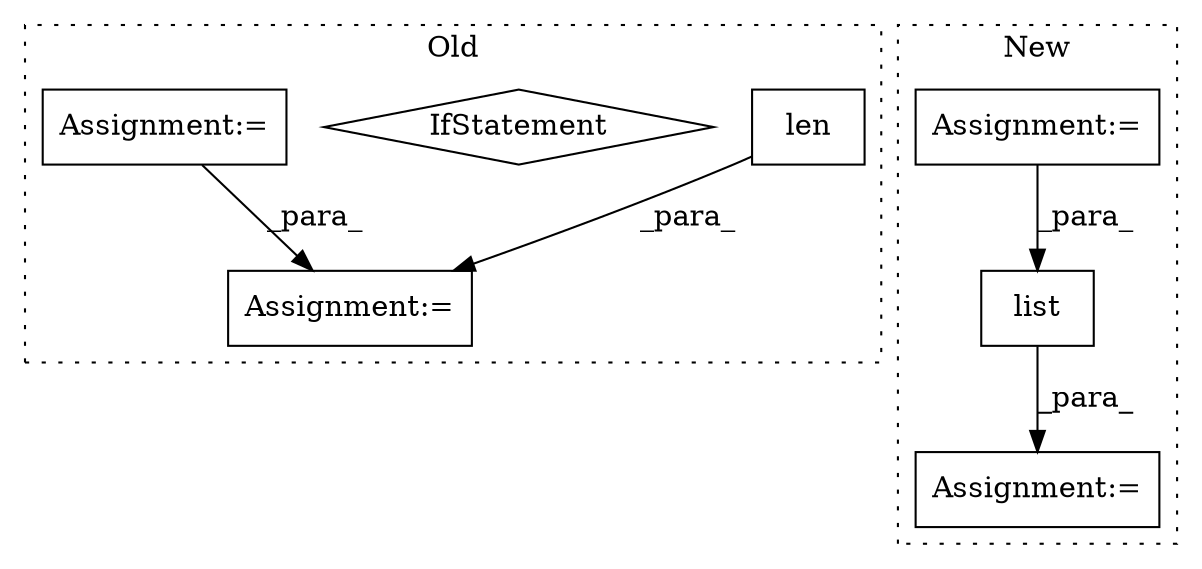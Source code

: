 digraph G {
subgraph cluster0 {
1 [label="len" a="32" s="13097,13102" l="4,1" shape="box"];
4 [label="Assignment:=" a="7" s="13095" l="2" shape="box"];
5 [label="IfStatement" a="25" s="13111,13133" l="4,2" shape="diamond"];
7 [label="Assignment:=" a="7" s="12928" l="1" shape="box"];
label = "Old";
style="dotted";
}
subgraph cluster1 {
2 [label="list" a="32" s="13005,13023" l="5,1" shape="box"];
3 [label="Assignment:=" a="7" s="13036" l="12" shape="box"];
6 [label="Assignment:=" a="7" s="12831" l="12" shape="box"];
label = "New";
style="dotted";
}
1 -> 4 [label="_para_"];
2 -> 3 [label="_para_"];
6 -> 2 [label="_para_"];
7 -> 4 [label="_para_"];
}
